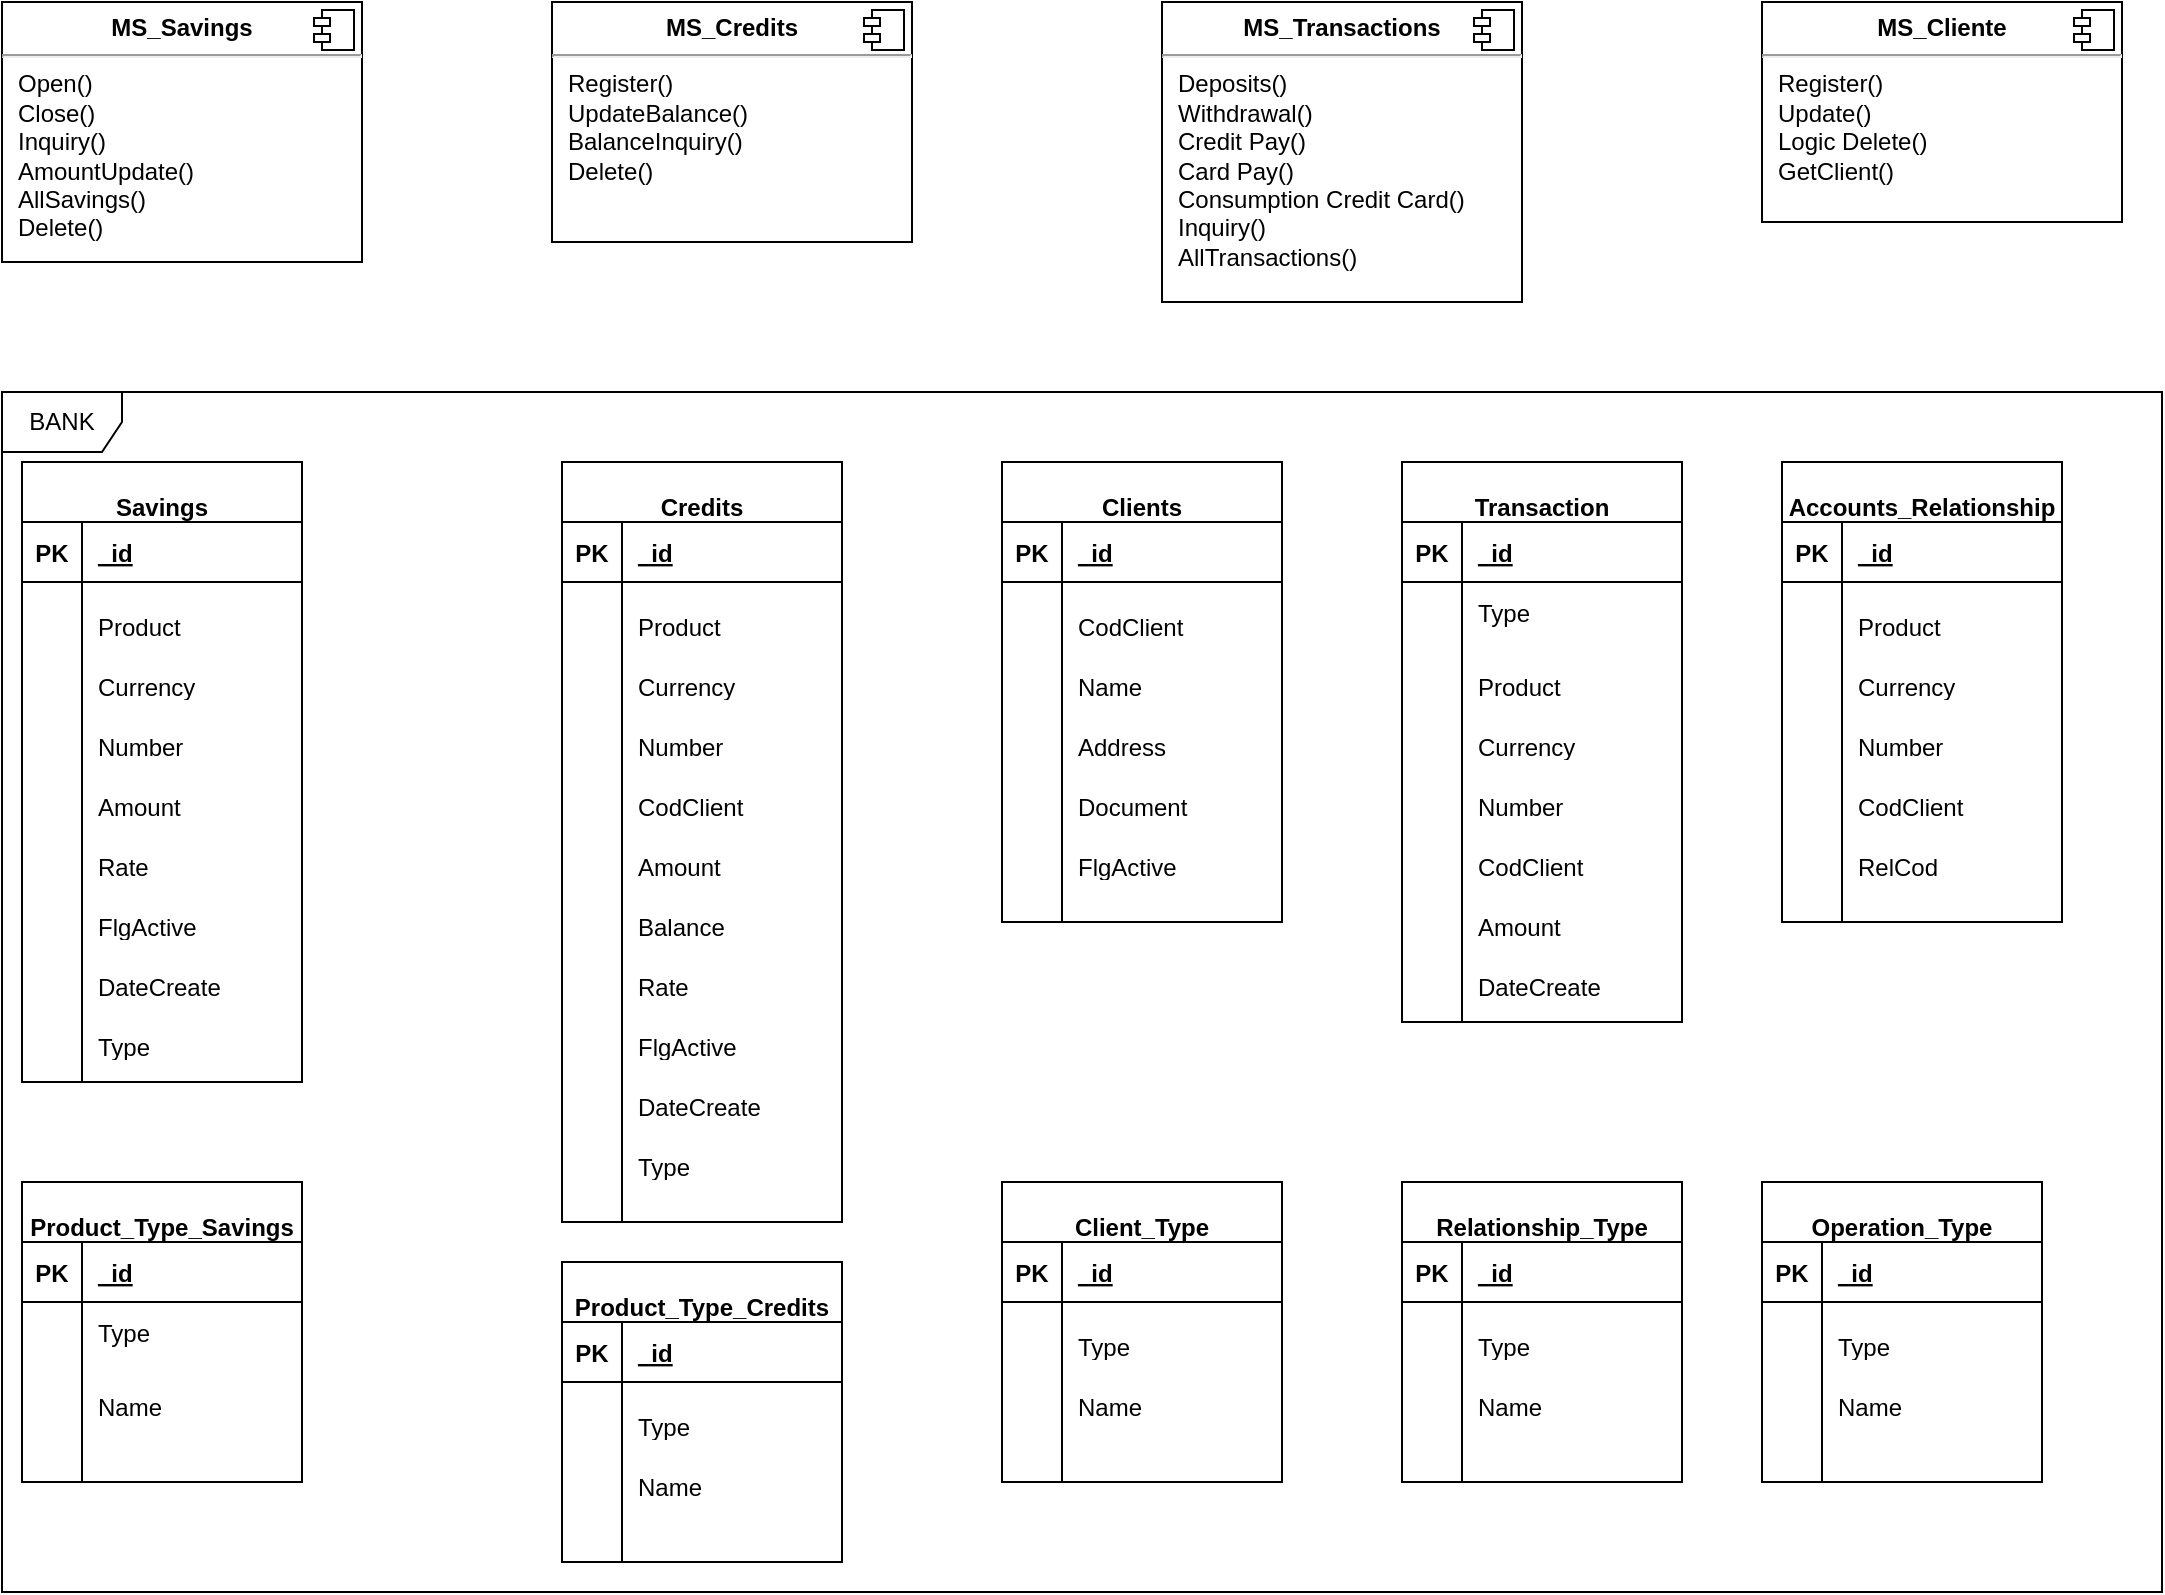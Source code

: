 <mxfile version="20.0.4" type="device"><diagram id="MXFA_0qv1_VHIxPZkJlj" name="Page-1"><mxGraphModel dx="1038" dy="547" grid="1" gridSize="10" guides="1" tooltips="1" connect="1" arrows="1" fold="1" page="1" pageScale="1" pageWidth="1169" pageHeight="827" math="0" shadow="0"><root><mxCell id="0"/><mxCell id="1" parent="0"/><mxCell id="qdt_eq3C3awp7b43roMQ-5" value="BANK" style="shape=umlFrame;whiteSpace=wrap;html=1;" parent="1" vertex="1"><mxGeometry x="40" y="205" width="1080" height="600" as="geometry"/></mxCell><mxCell id="qdt_eq3C3awp7b43roMQ-6" value="&lt;p style=&quot;margin:0px;margin-top:6px;text-align:center;&quot;&gt;&lt;b&gt;MS_Savings&lt;/b&gt;&lt;br&gt;&lt;/p&gt;&lt;hr&gt;&lt;p style=&quot;margin:0px;margin-left:8px;&quot;&gt;Open()&lt;br&gt;Close()&lt;/p&gt;&lt;p style=&quot;margin:0px;margin-left:8px;&quot;&gt;Inquiry()&lt;br&gt;&lt;/p&gt;&lt;p style=&quot;margin:0px;margin-left:8px;&quot;&gt;AmountUpdate()&lt;br&gt;&lt;/p&gt;&lt;p style=&quot;margin:0px;margin-left:8px;&quot;&gt;AllSavings()&lt;br&gt;&lt;/p&gt;&lt;p style=&quot;margin:0px;margin-left:8px;&quot;&gt;Delete()&lt;/p&gt;" style="align=left;overflow=fill;html=1;dropTarget=0;" parent="1" vertex="1"><mxGeometry x="40" y="10" width="180" height="130" as="geometry"/></mxCell><mxCell id="qdt_eq3C3awp7b43roMQ-7" value="" style="shape=component;jettyWidth=8;jettyHeight=4;" parent="qdt_eq3C3awp7b43roMQ-6" vertex="1"><mxGeometry x="1" width="20" height="20" relative="1" as="geometry"><mxPoint x="-24" y="4" as="offset"/></mxGeometry></mxCell><mxCell id="qdt_eq3C3awp7b43roMQ-8" value="&lt;p style=&quot;margin:0px;margin-top:6px;text-align:center;&quot;&gt;&lt;b&gt;MS_Credits&lt;/b&gt;&lt;br&gt;&lt;/p&gt;&lt;hr&gt;&lt;p style=&quot;margin:0px;margin-left:8px;&quot;&gt;Register()&lt;/p&gt;&lt;p style=&quot;margin:0px;margin-left:8px;&quot;&gt;UpdateBalance()&lt;/p&gt;&lt;p style=&quot;margin:0px;margin-left:8px;&quot;&gt;BalanceInquiry()&lt;/p&gt;&lt;p style=&quot;margin:0px;margin-left:8px;&quot;&gt;Delete()&lt;/p&gt;" style="align=left;overflow=fill;html=1;dropTarget=0;" parent="1" vertex="1"><mxGeometry x="315" y="10" width="180" height="120" as="geometry"/></mxCell><mxCell id="qdt_eq3C3awp7b43roMQ-9" value="" style="shape=component;jettyWidth=8;jettyHeight=4;" parent="qdt_eq3C3awp7b43roMQ-8" vertex="1"><mxGeometry x="1" width="20" height="20" relative="1" as="geometry"><mxPoint x="-24" y="4" as="offset"/></mxGeometry></mxCell><mxCell id="qdt_eq3C3awp7b43roMQ-10" value="&lt;p style=&quot;margin:0px;margin-top:6px;text-align:center;&quot;&gt;&lt;b&gt;MS_Transactions&lt;/b&gt;&lt;br&gt;&lt;/p&gt;&lt;hr&gt;&lt;p style=&quot;margin:0px;margin-left:8px;&quot;&gt;Deposits()&lt;/p&gt;&lt;p style=&quot;margin:0px;margin-left:8px;&quot;&gt;Withdrawal()&lt;/p&gt;&lt;p style=&quot;margin:0px;margin-left:8px;&quot;&gt;Credit Pay()&lt;/p&gt;&lt;p style=&quot;margin:0px;margin-left:8px;&quot;&gt;Card Pay()&lt;/p&gt;&lt;p style=&quot;margin:0px;margin-left:8px;&quot;&gt;Consumption Credit Card()&lt;/p&gt;&lt;p style=&quot;margin:0px;margin-left:8px;&quot;&gt;Inquiry()&lt;/p&gt;&lt;p style=&quot;margin:0px;margin-left:8px;&quot;&gt;AllTransactions()&lt;br&gt;&lt;/p&gt;" style="align=left;overflow=fill;html=1;dropTarget=0;" parent="1" vertex="1"><mxGeometry x="620" y="10" width="180" height="150" as="geometry"/></mxCell><mxCell id="qdt_eq3C3awp7b43roMQ-11" value="" style="shape=component;jettyWidth=8;jettyHeight=4;" parent="qdt_eq3C3awp7b43roMQ-10" vertex="1"><mxGeometry x="1" width="20" height="20" relative="1" as="geometry"><mxPoint x="-24" y="4" as="offset"/></mxGeometry></mxCell><mxCell id="qdt_eq3C3awp7b43roMQ-12" value="&lt;p style=&quot;margin:0px;margin-top:6px;text-align:center;&quot;&gt;&lt;b&gt;MS_Cliente&lt;/b&gt;&lt;br&gt;&lt;/p&gt;&lt;hr&gt;&lt;p style=&quot;margin:0px;margin-left:8px;&quot;&gt;Register()&lt;/p&gt;&lt;p style=&quot;margin:0px;margin-left:8px;&quot;&gt;Update()&lt;/p&gt;&lt;p style=&quot;margin:0px;margin-left:8px;&quot;&gt;Logic Delete()&lt;/p&gt;&lt;p style=&quot;margin:0px;margin-left:8px;&quot;&gt;GetClient()&lt;/p&gt;" style="align=left;overflow=fill;html=1;dropTarget=0;" parent="1" vertex="1"><mxGeometry x="920" y="10" width="180" height="110" as="geometry"/></mxCell><mxCell id="qdt_eq3C3awp7b43roMQ-13" value="" style="shape=component;jettyWidth=8;jettyHeight=4;" parent="qdt_eq3C3awp7b43roMQ-12" vertex="1"><mxGeometry x="1" width="20" height="20" relative="1" as="geometry"><mxPoint x="-24" y="4" as="offset"/></mxGeometry></mxCell><mxCell id="8BAgz-dBK4K14bLiGrYP-5" value="&#10;  Savings" style="shape=table;startSize=30;container=1;collapsible=1;childLayout=tableLayout;fixedRows=1;rowLines=0;fontStyle=1;align=center;resizeLast=1;" vertex="1" parent="1"><mxGeometry x="50" y="240" width="140" height="310" as="geometry"/></mxCell><mxCell id="8BAgz-dBK4K14bLiGrYP-6" value="" style="shape=tableRow;horizontal=0;startSize=0;swimlaneHead=0;swimlaneBody=0;fillColor=none;collapsible=0;dropTarget=0;points=[[0,0.5],[1,0.5]];portConstraint=eastwest;top=0;left=0;right=0;bottom=1;" vertex="1" parent="8BAgz-dBK4K14bLiGrYP-5"><mxGeometry y="30" width="140" height="30" as="geometry"/></mxCell><mxCell id="8BAgz-dBK4K14bLiGrYP-7" value="PK" style="shape=partialRectangle;connectable=0;fillColor=none;top=0;left=0;bottom=0;right=0;fontStyle=1;overflow=hidden;" vertex="1" parent="8BAgz-dBK4K14bLiGrYP-6"><mxGeometry width="30" height="30" as="geometry"><mxRectangle width="30" height="30" as="alternateBounds"/></mxGeometry></mxCell><mxCell id="8BAgz-dBK4K14bLiGrYP-8" value="_id" style="shape=partialRectangle;connectable=0;fillColor=none;top=0;left=0;bottom=0;right=0;align=left;spacingLeft=6;fontStyle=5;overflow=hidden;" vertex="1" parent="8BAgz-dBK4K14bLiGrYP-6"><mxGeometry x="30" width="110" height="30" as="geometry"><mxRectangle width="110" height="30" as="alternateBounds"/></mxGeometry></mxCell><mxCell id="8BAgz-dBK4K14bLiGrYP-9" value="" style="shape=tableRow;horizontal=0;startSize=0;swimlaneHead=0;swimlaneBody=0;fillColor=none;collapsible=0;dropTarget=0;points=[[0,0.5],[1,0.5]];portConstraint=eastwest;top=0;left=0;right=0;bottom=0;" vertex="1" parent="8BAgz-dBK4K14bLiGrYP-5"><mxGeometry y="60" width="140" height="30" as="geometry"/></mxCell><mxCell id="8BAgz-dBK4K14bLiGrYP-10" value="" style="shape=partialRectangle;connectable=0;fillColor=none;top=0;left=0;bottom=0;right=0;editable=1;overflow=hidden;" vertex="1" parent="8BAgz-dBK4K14bLiGrYP-9"><mxGeometry width="30" height="30" as="geometry"><mxRectangle width="30" height="30" as="alternateBounds"/></mxGeometry></mxCell><mxCell id="8BAgz-dBK4K14bLiGrYP-11" value="&#10;  Product" style="shape=partialRectangle;connectable=0;fillColor=none;top=0;left=0;bottom=0;right=0;align=left;spacingLeft=6;overflow=hidden;" vertex="1" parent="8BAgz-dBK4K14bLiGrYP-9"><mxGeometry x="30" width="110" height="30" as="geometry"><mxRectangle width="110" height="30" as="alternateBounds"/></mxGeometry></mxCell><mxCell id="8BAgz-dBK4K14bLiGrYP-12" value="" style="shape=tableRow;horizontal=0;startSize=0;swimlaneHead=0;swimlaneBody=0;fillColor=none;collapsible=0;dropTarget=0;points=[[0,0.5],[1,0.5]];portConstraint=eastwest;top=0;left=0;right=0;bottom=0;" vertex="1" parent="8BAgz-dBK4K14bLiGrYP-5"><mxGeometry y="90" width="140" height="30" as="geometry"/></mxCell><mxCell id="8BAgz-dBK4K14bLiGrYP-13" value="" style="shape=partialRectangle;connectable=0;fillColor=none;top=0;left=0;bottom=0;right=0;editable=1;overflow=hidden;" vertex="1" parent="8BAgz-dBK4K14bLiGrYP-12"><mxGeometry width="30" height="30" as="geometry"><mxRectangle width="30" height="30" as="alternateBounds"/></mxGeometry></mxCell><mxCell id="8BAgz-dBK4K14bLiGrYP-14" value="&#10;  Currency" style="shape=partialRectangle;connectable=0;fillColor=none;top=0;left=0;bottom=0;right=0;align=left;spacingLeft=6;overflow=hidden;" vertex="1" parent="8BAgz-dBK4K14bLiGrYP-12"><mxGeometry x="30" width="110" height="30" as="geometry"><mxRectangle width="110" height="30" as="alternateBounds"/></mxGeometry></mxCell><mxCell id="8BAgz-dBK4K14bLiGrYP-15" value="" style="shape=tableRow;horizontal=0;startSize=0;swimlaneHead=0;swimlaneBody=0;fillColor=none;collapsible=0;dropTarget=0;points=[[0,0.5],[1,0.5]];portConstraint=eastwest;top=0;left=0;right=0;bottom=0;" vertex="1" parent="8BAgz-dBK4K14bLiGrYP-5"><mxGeometry y="120" width="140" height="30" as="geometry"/></mxCell><mxCell id="8BAgz-dBK4K14bLiGrYP-16" value="" style="shape=partialRectangle;connectable=0;fillColor=none;top=0;left=0;bottom=0;right=0;editable=1;overflow=hidden;" vertex="1" parent="8BAgz-dBK4K14bLiGrYP-15"><mxGeometry width="30" height="30" as="geometry"><mxRectangle width="30" height="30" as="alternateBounds"/></mxGeometry></mxCell><mxCell id="8BAgz-dBK4K14bLiGrYP-17" value="&#10;  Number" style="shape=partialRectangle;connectable=0;fillColor=none;top=0;left=0;bottom=0;right=0;align=left;spacingLeft=6;overflow=hidden;" vertex="1" parent="8BAgz-dBK4K14bLiGrYP-15"><mxGeometry x="30" width="110" height="30" as="geometry"><mxRectangle width="110" height="30" as="alternateBounds"/></mxGeometry></mxCell><mxCell id="8BAgz-dBK4K14bLiGrYP-18" value="&#10;  Clients" style="shape=table;startSize=30;container=1;collapsible=1;childLayout=tableLayout;fixedRows=1;rowLines=0;fontStyle=1;align=center;resizeLast=1;" vertex="1" parent="1"><mxGeometry x="540" y="240" width="140" height="230" as="geometry"/></mxCell><mxCell id="8BAgz-dBK4K14bLiGrYP-19" value="" style="shape=tableRow;horizontal=0;startSize=0;swimlaneHead=0;swimlaneBody=0;fillColor=none;collapsible=0;dropTarget=0;points=[[0,0.5],[1,0.5]];portConstraint=eastwest;top=0;left=0;right=0;bottom=1;" vertex="1" parent="8BAgz-dBK4K14bLiGrYP-18"><mxGeometry y="30" width="140" height="30" as="geometry"/></mxCell><mxCell id="8BAgz-dBK4K14bLiGrYP-20" value="PK" style="shape=partialRectangle;connectable=0;fillColor=none;top=0;left=0;bottom=0;right=0;fontStyle=1;overflow=hidden;" vertex="1" parent="8BAgz-dBK4K14bLiGrYP-19"><mxGeometry width="30" height="30" as="geometry"><mxRectangle width="30" height="30" as="alternateBounds"/></mxGeometry></mxCell><mxCell id="8BAgz-dBK4K14bLiGrYP-21" value="_id" style="shape=partialRectangle;connectable=0;fillColor=none;top=0;left=0;bottom=0;right=0;align=left;spacingLeft=6;fontStyle=5;overflow=hidden;" vertex="1" parent="8BAgz-dBK4K14bLiGrYP-19"><mxGeometry x="30" width="110" height="30" as="geometry"><mxRectangle width="110" height="30" as="alternateBounds"/></mxGeometry></mxCell><mxCell id="8BAgz-dBK4K14bLiGrYP-22" value="" style="shape=tableRow;horizontal=0;startSize=0;swimlaneHead=0;swimlaneBody=0;fillColor=none;collapsible=0;dropTarget=0;points=[[0,0.5],[1,0.5]];portConstraint=eastwest;top=0;left=0;right=0;bottom=0;" vertex="1" parent="8BAgz-dBK4K14bLiGrYP-18"><mxGeometry y="60" width="140" height="30" as="geometry"/></mxCell><mxCell id="8BAgz-dBK4K14bLiGrYP-23" value="" style="shape=partialRectangle;connectable=0;fillColor=none;top=0;left=0;bottom=0;right=0;editable=1;overflow=hidden;" vertex="1" parent="8BAgz-dBK4K14bLiGrYP-22"><mxGeometry width="30" height="30" as="geometry"><mxRectangle width="30" height="30" as="alternateBounds"/></mxGeometry></mxCell><mxCell id="8BAgz-dBK4K14bLiGrYP-24" value="&#10;  CodClient" style="shape=partialRectangle;connectable=0;fillColor=none;top=0;left=0;bottom=0;right=0;align=left;spacingLeft=6;overflow=hidden;" vertex="1" parent="8BAgz-dBK4K14bLiGrYP-22"><mxGeometry x="30" width="110" height="30" as="geometry"><mxRectangle width="110" height="30" as="alternateBounds"/></mxGeometry></mxCell><mxCell id="8BAgz-dBK4K14bLiGrYP-25" value="" style="shape=tableRow;horizontal=0;startSize=0;swimlaneHead=0;swimlaneBody=0;fillColor=none;collapsible=0;dropTarget=0;points=[[0,0.5],[1,0.5]];portConstraint=eastwest;top=0;left=0;right=0;bottom=0;" vertex="1" parent="8BAgz-dBK4K14bLiGrYP-18"><mxGeometry y="90" width="140" height="30" as="geometry"/></mxCell><mxCell id="8BAgz-dBK4K14bLiGrYP-26" value="" style="shape=partialRectangle;connectable=0;fillColor=none;top=0;left=0;bottom=0;right=0;editable=1;overflow=hidden;" vertex="1" parent="8BAgz-dBK4K14bLiGrYP-25"><mxGeometry width="30" height="30" as="geometry"><mxRectangle width="30" height="30" as="alternateBounds"/></mxGeometry></mxCell><mxCell id="8BAgz-dBK4K14bLiGrYP-27" value="&#10;  Name" style="shape=partialRectangle;connectable=0;fillColor=none;top=0;left=0;bottom=0;right=0;align=left;spacingLeft=6;overflow=hidden;" vertex="1" parent="8BAgz-dBK4K14bLiGrYP-25"><mxGeometry x="30" width="110" height="30" as="geometry"><mxRectangle width="110" height="30" as="alternateBounds"/></mxGeometry></mxCell><mxCell id="8BAgz-dBK4K14bLiGrYP-28" value="" style="shape=tableRow;horizontal=0;startSize=0;swimlaneHead=0;swimlaneBody=0;fillColor=none;collapsible=0;dropTarget=0;points=[[0,0.5],[1,0.5]];portConstraint=eastwest;top=0;left=0;right=0;bottom=0;" vertex="1" parent="8BAgz-dBK4K14bLiGrYP-18"><mxGeometry y="120" width="140" height="30" as="geometry"/></mxCell><mxCell id="8BAgz-dBK4K14bLiGrYP-29" value="" style="shape=partialRectangle;connectable=0;fillColor=none;top=0;left=0;bottom=0;right=0;editable=1;overflow=hidden;" vertex="1" parent="8BAgz-dBK4K14bLiGrYP-28"><mxGeometry width="30" height="30" as="geometry"><mxRectangle width="30" height="30" as="alternateBounds"/></mxGeometry></mxCell><mxCell id="8BAgz-dBK4K14bLiGrYP-30" value="&#10;  Address" style="shape=partialRectangle;connectable=0;fillColor=none;top=0;left=0;bottom=0;right=0;align=left;spacingLeft=6;overflow=hidden;" vertex="1" parent="8BAgz-dBK4K14bLiGrYP-28"><mxGeometry x="30" width="110" height="30" as="geometry"><mxRectangle width="110" height="30" as="alternateBounds"/></mxGeometry></mxCell><mxCell id="8BAgz-dBK4K14bLiGrYP-31" value="&#10;  Transaction" style="shape=table;startSize=30;container=1;collapsible=1;childLayout=tableLayout;fixedRows=1;rowLines=0;fontStyle=1;align=center;resizeLast=1;" vertex="1" parent="1"><mxGeometry x="740" y="240" width="140" height="280" as="geometry"/></mxCell><mxCell id="8BAgz-dBK4K14bLiGrYP-32" value="" style="shape=tableRow;horizontal=0;startSize=0;swimlaneHead=0;swimlaneBody=0;fillColor=none;collapsible=0;dropTarget=0;points=[[0,0.5],[1,0.5]];portConstraint=eastwest;top=0;left=0;right=0;bottom=1;" vertex="1" parent="8BAgz-dBK4K14bLiGrYP-31"><mxGeometry y="30" width="140" height="30" as="geometry"/></mxCell><mxCell id="8BAgz-dBK4K14bLiGrYP-33" value="PK" style="shape=partialRectangle;connectable=0;fillColor=none;top=0;left=0;bottom=0;right=0;fontStyle=1;overflow=hidden;" vertex="1" parent="8BAgz-dBK4K14bLiGrYP-32"><mxGeometry width="30" height="30" as="geometry"><mxRectangle width="30" height="30" as="alternateBounds"/></mxGeometry></mxCell><mxCell id="8BAgz-dBK4K14bLiGrYP-34" value="_id" style="shape=partialRectangle;connectable=0;fillColor=none;top=0;left=0;bottom=0;right=0;align=left;spacingLeft=6;fontStyle=5;overflow=hidden;" vertex="1" parent="8BAgz-dBK4K14bLiGrYP-32"><mxGeometry x="30" width="110" height="30" as="geometry"><mxRectangle width="110" height="30" as="alternateBounds"/></mxGeometry></mxCell><mxCell id="8BAgz-dBK4K14bLiGrYP-35" value="" style="shape=tableRow;horizontal=0;startSize=0;swimlaneHead=0;swimlaneBody=0;fillColor=none;collapsible=0;dropTarget=0;points=[[0,0.5],[1,0.5]];portConstraint=eastwest;top=0;left=0;right=0;bottom=0;" vertex="1" parent="8BAgz-dBK4K14bLiGrYP-31"><mxGeometry y="60" width="140" height="30" as="geometry"/></mxCell><mxCell id="8BAgz-dBK4K14bLiGrYP-36" value="" style="shape=partialRectangle;connectable=0;fillColor=none;top=0;left=0;bottom=0;right=0;editable=1;overflow=hidden;" vertex="1" parent="8BAgz-dBK4K14bLiGrYP-35"><mxGeometry width="30" height="30" as="geometry"><mxRectangle width="30" height="30" as="alternateBounds"/></mxGeometry></mxCell><mxCell id="8BAgz-dBK4K14bLiGrYP-37" value="Type" style="shape=partialRectangle;connectable=0;fillColor=none;top=0;left=0;bottom=0;right=0;align=left;spacingLeft=6;overflow=hidden;" vertex="1" parent="8BAgz-dBK4K14bLiGrYP-35"><mxGeometry x="30" width="110" height="30" as="geometry"><mxRectangle width="110" height="30" as="alternateBounds"/></mxGeometry></mxCell><mxCell id="8BAgz-dBK4K14bLiGrYP-38" value="" style="shape=tableRow;horizontal=0;startSize=0;swimlaneHead=0;swimlaneBody=0;fillColor=none;collapsible=0;dropTarget=0;points=[[0,0.5],[1,0.5]];portConstraint=eastwest;top=0;left=0;right=0;bottom=0;" vertex="1" parent="8BAgz-dBK4K14bLiGrYP-31"><mxGeometry y="90" width="140" height="30" as="geometry"/></mxCell><mxCell id="8BAgz-dBK4K14bLiGrYP-39" value="" style="shape=partialRectangle;connectable=0;fillColor=none;top=0;left=0;bottom=0;right=0;editable=1;overflow=hidden;" vertex="1" parent="8BAgz-dBK4K14bLiGrYP-38"><mxGeometry width="30" height="30" as="geometry"><mxRectangle width="30" height="30" as="alternateBounds"/></mxGeometry></mxCell><mxCell id="8BAgz-dBK4K14bLiGrYP-40" value="&#10;  Product" style="shape=partialRectangle;connectable=0;fillColor=none;top=0;left=0;bottom=0;right=0;align=left;spacingLeft=6;overflow=hidden;" vertex="1" parent="8BAgz-dBK4K14bLiGrYP-38"><mxGeometry x="30" width="110" height="30" as="geometry"><mxRectangle width="110" height="30" as="alternateBounds"/></mxGeometry></mxCell><mxCell id="8BAgz-dBK4K14bLiGrYP-41" value="" style="shape=tableRow;horizontal=0;startSize=0;swimlaneHead=0;swimlaneBody=0;fillColor=none;collapsible=0;dropTarget=0;points=[[0,0.5],[1,0.5]];portConstraint=eastwest;top=0;left=0;right=0;bottom=0;" vertex="1" parent="8BAgz-dBK4K14bLiGrYP-31"><mxGeometry y="120" width="140" height="30" as="geometry"/></mxCell><mxCell id="8BAgz-dBK4K14bLiGrYP-42" value="" style="shape=partialRectangle;connectable=0;fillColor=none;top=0;left=0;bottom=0;right=0;editable=1;overflow=hidden;" vertex="1" parent="8BAgz-dBK4K14bLiGrYP-41"><mxGeometry width="30" height="30" as="geometry"><mxRectangle width="30" height="30" as="alternateBounds"/></mxGeometry></mxCell><mxCell id="8BAgz-dBK4K14bLiGrYP-43" value="&#10;  Currency" style="shape=partialRectangle;connectable=0;fillColor=none;top=0;left=0;bottom=0;right=0;align=left;spacingLeft=6;overflow=hidden;" vertex="1" parent="8BAgz-dBK4K14bLiGrYP-41"><mxGeometry x="30" width="110" height="30" as="geometry"><mxRectangle width="110" height="30" as="alternateBounds"/></mxGeometry></mxCell><mxCell id="8BAgz-dBK4K14bLiGrYP-44" value="&#10;  Accounts_Relationship" style="shape=table;startSize=30;container=1;collapsible=1;childLayout=tableLayout;fixedRows=1;rowLines=0;fontStyle=1;align=center;resizeLast=1;" vertex="1" parent="1"><mxGeometry x="930" y="240" width="140" height="230" as="geometry"/></mxCell><mxCell id="8BAgz-dBK4K14bLiGrYP-45" value="" style="shape=tableRow;horizontal=0;startSize=0;swimlaneHead=0;swimlaneBody=0;fillColor=none;collapsible=0;dropTarget=0;points=[[0,0.5],[1,0.5]];portConstraint=eastwest;top=0;left=0;right=0;bottom=1;" vertex="1" parent="8BAgz-dBK4K14bLiGrYP-44"><mxGeometry y="30" width="140" height="30" as="geometry"/></mxCell><mxCell id="8BAgz-dBK4K14bLiGrYP-46" value="PK" style="shape=partialRectangle;connectable=0;fillColor=none;top=0;left=0;bottom=0;right=0;fontStyle=1;overflow=hidden;" vertex="1" parent="8BAgz-dBK4K14bLiGrYP-45"><mxGeometry width="30" height="30" as="geometry"><mxRectangle width="30" height="30" as="alternateBounds"/></mxGeometry></mxCell><mxCell id="8BAgz-dBK4K14bLiGrYP-47" value="_id" style="shape=partialRectangle;connectable=0;fillColor=none;top=0;left=0;bottom=0;right=0;align=left;spacingLeft=6;fontStyle=5;overflow=hidden;" vertex="1" parent="8BAgz-dBK4K14bLiGrYP-45"><mxGeometry x="30" width="110" height="30" as="geometry"><mxRectangle width="110" height="30" as="alternateBounds"/></mxGeometry></mxCell><mxCell id="8BAgz-dBK4K14bLiGrYP-48" value="" style="shape=tableRow;horizontal=0;startSize=0;swimlaneHead=0;swimlaneBody=0;fillColor=none;collapsible=0;dropTarget=0;points=[[0,0.5],[1,0.5]];portConstraint=eastwest;top=0;left=0;right=0;bottom=0;" vertex="1" parent="8BAgz-dBK4K14bLiGrYP-44"><mxGeometry y="60" width="140" height="30" as="geometry"/></mxCell><mxCell id="8BAgz-dBK4K14bLiGrYP-49" value="" style="shape=partialRectangle;connectable=0;fillColor=none;top=0;left=0;bottom=0;right=0;editable=1;overflow=hidden;" vertex="1" parent="8BAgz-dBK4K14bLiGrYP-48"><mxGeometry width="30" height="30" as="geometry"><mxRectangle width="30" height="30" as="alternateBounds"/></mxGeometry></mxCell><mxCell id="8BAgz-dBK4K14bLiGrYP-50" value="&#10;  Product" style="shape=partialRectangle;connectable=0;fillColor=none;top=0;left=0;bottom=0;right=0;align=left;spacingLeft=6;overflow=hidden;" vertex="1" parent="8BAgz-dBK4K14bLiGrYP-48"><mxGeometry x="30" width="110" height="30" as="geometry"><mxRectangle width="110" height="30" as="alternateBounds"/></mxGeometry></mxCell><mxCell id="8BAgz-dBK4K14bLiGrYP-51" value="" style="shape=tableRow;horizontal=0;startSize=0;swimlaneHead=0;swimlaneBody=0;fillColor=none;collapsible=0;dropTarget=0;points=[[0,0.5],[1,0.5]];portConstraint=eastwest;top=0;left=0;right=0;bottom=0;" vertex="1" parent="8BAgz-dBK4K14bLiGrYP-44"><mxGeometry y="90" width="140" height="30" as="geometry"/></mxCell><mxCell id="8BAgz-dBK4K14bLiGrYP-52" value="" style="shape=partialRectangle;connectable=0;fillColor=none;top=0;left=0;bottom=0;right=0;editable=1;overflow=hidden;" vertex="1" parent="8BAgz-dBK4K14bLiGrYP-51"><mxGeometry width="30" height="30" as="geometry"><mxRectangle width="30" height="30" as="alternateBounds"/></mxGeometry></mxCell><mxCell id="8BAgz-dBK4K14bLiGrYP-53" value="&#10;  Currency" style="shape=partialRectangle;connectable=0;fillColor=none;top=0;left=0;bottom=0;right=0;align=left;spacingLeft=6;overflow=hidden;" vertex="1" parent="8BAgz-dBK4K14bLiGrYP-51"><mxGeometry x="30" width="110" height="30" as="geometry"><mxRectangle width="110" height="30" as="alternateBounds"/></mxGeometry></mxCell><mxCell id="8BAgz-dBK4K14bLiGrYP-54" value="" style="shape=tableRow;horizontal=0;startSize=0;swimlaneHead=0;swimlaneBody=0;fillColor=none;collapsible=0;dropTarget=0;points=[[0,0.5],[1,0.5]];portConstraint=eastwest;top=0;left=0;right=0;bottom=0;" vertex="1" parent="8BAgz-dBK4K14bLiGrYP-44"><mxGeometry y="120" width="140" height="30" as="geometry"/></mxCell><mxCell id="8BAgz-dBK4K14bLiGrYP-55" value="" style="shape=partialRectangle;connectable=0;fillColor=none;top=0;left=0;bottom=0;right=0;editable=1;overflow=hidden;" vertex="1" parent="8BAgz-dBK4K14bLiGrYP-54"><mxGeometry width="30" height="30" as="geometry"><mxRectangle width="30" height="30" as="alternateBounds"/></mxGeometry></mxCell><mxCell id="8BAgz-dBK4K14bLiGrYP-56" value="&#10;  Number" style="shape=partialRectangle;connectable=0;fillColor=none;top=0;left=0;bottom=0;right=0;align=left;spacingLeft=6;overflow=hidden;" vertex="1" parent="8BAgz-dBK4K14bLiGrYP-54"><mxGeometry x="30" width="110" height="30" as="geometry"><mxRectangle width="110" height="30" as="alternateBounds"/></mxGeometry></mxCell><mxCell id="8BAgz-dBK4K14bLiGrYP-57" value="&#10;  Product_Type_Credits" style="shape=table;startSize=30;container=1;collapsible=1;childLayout=tableLayout;fixedRows=1;rowLines=0;fontStyle=1;align=center;resizeLast=1;" vertex="1" parent="1"><mxGeometry x="320" y="640" width="140" height="150" as="geometry"/></mxCell><mxCell id="8BAgz-dBK4K14bLiGrYP-58" value="" style="shape=tableRow;horizontal=0;startSize=0;swimlaneHead=0;swimlaneBody=0;fillColor=none;collapsible=0;dropTarget=0;points=[[0,0.5],[1,0.5]];portConstraint=eastwest;top=0;left=0;right=0;bottom=1;" vertex="1" parent="8BAgz-dBK4K14bLiGrYP-57"><mxGeometry y="30" width="140" height="30" as="geometry"/></mxCell><mxCell id="8BAgz-dBK4K14bLiGrYP-59" value="PK" style="shape=partialRectangle;connectable=0;fillColor=none;top=0;left=0;bottom=0;right=0;fontStyle=1;overflow=hidden;" vertex="1" parent="8BAgz-dBK4K14bLiGrYP-58"><mxGeometry width="30" height="30" as="geometry"><mxRectangle width="30" height="30" as="alternateBounds"/></mxGeometry></mxCell><mxCell id="8BAgz-dBK4K14bLiGrYP-60" value="_id" style="shape=partialRectangle;connectable=0;fillColor=none;top=0;left=0;bottom=0;right=0;align=left;spacingLeft=6;fontStyle=5;overflow=hidden;" vertex="1" parent="8BAgz-dBK4K14bLiGrYP-58"><mxGeometry x="30" width="110" height="30" as="geometry"><mxRectangle width="110" height="30" as="alternateBounds"/></mxGeometry></mxCell><mxCell id="8BAgz-dBK4K14bLiGrYP-61" value="" style="shape=tableRow;horizontal=0;startSize=0;swimlaneHead=0;swimlaneBody=0;fillColor=none;collapsible=0;dropTarget=0;points=[[0,0.5],[1,0.5]];portConstraint=eastwest;top=0;left=0;right=0;bottom=0;" vertex="1" parent="8BAgz-dBK4K14bLiGrYP-57"><mxGeometry y="60" width="140" height="30" as="geometry"/></mxCell><mxCell id="8BAgz-dBK4K14bLiGrYP-62" value="" style="shape=partialRectangle;connectable=0;fillColor=none;top=0;left=0;bottom=0;right=0;editable=1;overflow=hidden;" vertex="1" parent="8BAgz-dBK4K14bLiGrYP-61"><mxGeometry width="30" height="30" as="geometry"><mxRectangle width="30" height="30" as="alternateBounds"/></mxGeometry></mxCell><mxCell id="8BAgz-dBK4K14bLiGrYP-63" value="&#10;  Type" style="shape=partialRectangle;connectable=0;fillColor=none;top=0;left=0;bottom=0;right=0;align=left;spacingLeft=6;overflow=hidden;" vertex="1" parent="8BAgz-dBK4K14bLiGrYP-61"><mxGeometry x="30" width="110" height="30" as="geometry"><mxRectangle width="110" height="30" as="alternateBounds"/></mxGeometry></mxCell><mxCell id="8BAgz-dBK4K14bLiGrYP-64" value="" style="shape=tableRow;horizontal=0;startSize=0;swimlaneHead=0;swimlaneBody=0;fillColor=none;collapsible=0;dropTarget=0;points=[[0,0.5],[1,0.5]];portConstraint=eastwest;top=0;left=0;right=0;bottom=0;" vertex="1" parent="8BAgz-dBK4K14bLiGrYP-57"><mxGeometry y="90" width="140" height="30" as="geometry"/></mxCell><mxCell id="8BAgz-dBK4K14bLiGrYP-65" value="" style="shape=partialRectangle;connectable=0;fillColor=none;top=0;left=0;bottom=0;right=0;editable=1;overflow=hidden;" vertex="1" parent="8BAgz-dBK4K14bLiGrYP-64"><mxGeometry width="30" height="30" as="geometry"><mxRectangle width="30" height="30" as="alternateBounds"/></mxGeometry></mxCell><mxCell id="8BAgz-dBK4K14bLiGrYP-66" value="&#10;  Name" style="shape=partialRectangle;connectable=0;fillColor=none;top=0;left=0;bottom=0;right=0;align=left;spacingLeft=6;overflow=hidden;" vertex="1" parent="8BAgz-dBK4K14bLiGrYP-64"><mxGeometry x="30" width="110" height="30" as="geometry"><mxRectangle width="110" height="30" as="alternateBounds"/></mxGeometry></mxCell><mxCell id="8BAgz-dBK4K14bLiGrYP-67" value="" style="shape=tableRow;horizontal=0;startSize=0;swimlaneHead=0;swimlaneBody=0;fillColor=none;collapsible=0;dropTarget=0;points=[[0,0.5],[1,0.5]];portConstraint=eastwest;top=0;left=0;right=0;bottom=0;" vertex="1" parent="8BAgz-dBK4K14bLiGrYP-57"><mxGeometry y="120" width="140" height="30" as="geometry"/></mxCell><mxCell id="8BAgz-dBK4K14bLiGrYP-68" value="" style="shape=partialRectangle;connectable=0;fillColor=none;top=0;left=0;bottom=0;right=0;editable=1;overflow=hidden;" vertex="1" parent="8BAgz-dBK4K14bLiGrYP-67"><mxGeometry width="30" height="30" as="geometry"><mxRectangle width="30" height="30" as="alternateBounds"/></mxGeometry></mxCell><mxCell id="8BAgz-dBK4K14bLiGrYP-69" value="" style="shape=partialRectangle;connectable=0;fillColor=none;top=0;left=0;bottom=0;right=0;align=left;spacingLeft=6;overflow=hidden;" vertex="1" parent="8BAgz-dBK4K14bLiGrYP-67"><mxGeometry x="30" width="110" height="30" as="geometry"><mxRectangle width="110" height="30" as="alternateBounds"/></mxGeometry></mxCell><mxCell id="8BAgz-dBK4K14bLiGrYP-70" value="&#10;  Credits" style="shape=table;startSize=30;container=1;collapsible=1;childLayout=tableLayout;fixedRows=1;rowLines=0;fontStyle=1;align=center;resizeLast=1;" vertex="1" parent="1"><mxGeometry x="320" y="240" width="140" height="380" as="geometry"/></mxCell><mxCell id="8BAgz-dBK4K14bLiGrYP-71" value="" style="shape=tableRow;horizontal=0;startSize=0;swimlaneHead=0;swimlaneBody=0;fillColor=none;collapsible=0;dropTarget=0;points=[[0,0.5],[1,0.5]];portConstraint=eastwest;top=0;left=0;right=0;bottom=1;" vertex="1" parent="8BAgz-dBK4K14bLiGrYP-70"><mxGeometry y="30" width="140" height="30" as="geometry"/></mxCell><mxCell id="8BAgz-dBK4K14bLiGrYP-72" value="PK" style="shape=partialRectangle;connectable=0;fillColor=none;top=0;left=0;bottom=0;right=0;fontStyle=1;overflow=hidden;" vertex="1" parent="8BAgz-dBK4K14bLiGrYP-71"><mxGeometry width="30" height="30" as="geometry"><mxRectangle width="30" height="30" as="alternateBounds"/></mxGeometry></mxCell><mxCell id="8BAgz-dBK4K14bLiGrYP-73" value="_id" style="shape=partialRectangle;connectable=0;fillColor=none;top=0;left=0;bottom=0;right=0;align=left;spacingLeft=6;fontStyle=5;overflow=hidden;" vertex="1" parent="8BAgz-dBK4K14bLiGrYP-71"><mxGeometry x="30" width="110" height="30" as="geometry"><mxRectangle width="110" height="30" as="alternateBounds"/></mxGeometry></mxCell><mxCell id="8BAgz-dBK4K14bLiGrYP-74" value="" style="shape=tableRow;horizontal=0;startSize=0;swimlaneHead=0;swimlaneBody=0;fillColor=none;collapsible=0;dropTarget=0;points=[[0,0.5],[1,0.5]];portConstraint=eastwest;top=0;left=0;right=0;bottom=0;" vertex="1" parent="8BAgz-dBK4K14bLiGrYP-70"><mxGeometry y="60" width="140" height="30" as="geometry"/></mxCell><mxCell id="8BAgz-dBK4K14bLiGrYP-75" value="" style="shape=partialRectangle;connectable=0;fillColor=none;top=0;left=0;bottom=0;right=0;editable=1;overflow=hidden;" vertex="1" parent="8BAgz-dBK4K14bLiGrYP-74"><mxGeometry width="30" height="30" as="geometry"><mxRectangle width="30" height="30" as="alternateBounds"/></mxGeometry></mxCell><mxCell id="8BAgz-dBK4K14bLiGrYP-76" value="&#10;  Product" style="shape=partialRectangle;connectable=0;fillColor=none;top=0;left=0;bottom=0;right=0;align=left;spacingLeft=6;overflow=hidden;" vertex="1" parent="8BAgz-dBK4K14bLiGrYP-74"><mxGeometry x="30" width="110" height="30" as="geometry"><mxRectangle width="110" height="30" as="alternateBounds"/></mxGeometry></mxCell><mxCell id="8BAgz-dBK4K14bLiGrYP-77" value="" style="shape=tableRow;horizontal=0;startSize=0;swimlaneHead=0;swimlaneBody=0;fillColor=none;collapsible=0;dropTarget=0;points=[[0,0.5],[1,0.5]];portConstraint=eastwest;top=0;left=0;right=0;bottom=0;" vertex="1" parent="8BAgz-dBK4K14bLiGrYP-70"><mxGeometry y="90" width="140" height="30" as="geometry"/></mxCell><mxCell id="8BAgz-dBK4K14bLiGrYP-78" value="" style="shape=partialRectangle;connectable=0;fillColor=none;top=0;left=0;bottom=0;right=0;editable=1;overflow=hidden;" vertex="1" parent="8BAgz-dBK4K14bLiGrYP-77"><mxGeometry width="30" height="30" as="geometry"><mxRectangle width="30" height="30" as="alternateBounds"/></mxGeometry></mxCell><mxCell id="8BAgz-dBK4K14bLiGrYP-79" value="&#10;  Currency" style="shape=partialRectangle;connectable=0;fillColor=none;top=0;left=0;bottom=0;right=0;align=left;spacingLeft=6;overflow=hidden;" vertex="1" parent="8BAgz-dBK4K14bLiGrYP-77"><mxGeometry x="30" width="110" height="30" as="geometry"><mxRectangle width="110" height="30" as="alternateBounds"/></mxGeometry></mxCell><mxCell id="8BAgz-dBK4K14bLiGrYP-80" value="" style="shape=tableRow;horizontal=0;startSize=0;swimlaneHead=0;swimlaneBody=0;fillColor=none;collapsible=0;dropTarget=0;points=[[0,0.5],[1,0.5]];portConstraint=eastwest;top=0;left=0;right=0;bottom=0;" vertex="1" parent="8BAgz-dBK4K14bLiGrYP-70"><mxGeometry y="120" width="140" height="30" as="geometry"/></mxCell><mxCell id="8BAgz-dBK4K14bLiGrYP-81" value="" style="shape=partialRectangle;connectable=0;fillColor=none;top=0;left=0;bottom=0;right=0;editable=1;overflow=hidden;" vertex="1" parent="8BAgz-dBK4K14bLiGrYP-80"><mxGeometry width="30" height="30" as="geometry"><mxRectangle width="30" height="30" as="alternateBounds"/></mxGeometry></mxCell><mxCell id="8BAgz-dBK4K14bLiGrYP-82" value="&#10;  Number" style="shape=partialRectangle;connectable=0;fillColor=none;top=0;left=0;bottom=0;right=0;align=left;spacingLeft=6;overflow=hidden;" vertex="1" parent="8BAgz-dBK4K14bLiGrYP-80"><mxGeometry x="30" width="110" height="30" as="geometry"><mxRectangle width="110" height="30" as="alternateBounds"/></mxGeometry></mxCell><mxCell id="8BAgz-dBK4K14bLiGrYP-83" value="&#10;  Client_Type" style="shape=table;startSize=30;container=1;collapsible=1;childLayout=tableLayout;fixedRows=1;rowLines=0;fontStyle=1;align=center;resizeLast=1;" vertex="1" parent="1"><mxGeometry x="540" y="600" width="140" height="150" as="geometry"/></mxCell><mxCell id="8BAgz-dBK4K14bLiGrYP-84" value="" style="shape=tableRow;horizontal=0;startSize=0;swimlaneHead=0;swimlaneBody=0;fillColor=none;collapsible=0;dropTarget=0;points=[[0,0.5],[1,0.5]];portConstraint=eastwest;top=0;left=0;right=0;bottom=1;" vertex="1" parent="8BAgz-dBK4K14bLiGrYP-83"><mxGeometry y="30" width="140" height="30" as="geometry"/></mxCell><mxCell id="8BAgz-dBK4K14bLiGrYP-85" value="PK" style="shape=partialRectangle;connectable=0;fillColor=none;top=0;left=0;bottom=0;right=0;fontStyle=1;overflow=hidden;" vertex="1" parent="8BAgz-dBK4K14bLiGrYP-84"><mxGeometry width="30" height="30" as="geometry"><mxRectangle width="30" height="30" as="alternateBounds"/></mxGeometry></mxCell><mxCell id="8BAgz-dBK4K14bLiGrYP-86" value="_id" style="shape=partialRectangle;connectable=0;fillColor=none;top=0;left=0;bottom=0;right=0;align=left;spacingLeft=6;fontStyle=5;overflow=hidden;" vertex="1" parent="8BAgz-dBK4K14bLiGrYP-84"><mxGeometry x="30" width="110" height="30" as="geometry"><mxRectangle width="110" height="30" as="alternateBounds"/></mxGeometry></mxCell><mxCell id="8BAgz-dBK4K14bLiGrYP-87" value="" style="shape=tableRow;horizontal=0;startSize=0;swimlaneHead=0;swimlaneBody=0;fillColor=none;collapsible=0;dropTarget=0;points=[[0,0.5],[1,0.5]];portConstraint=eastwest;top=0;left=0;right=0;bottom=0;" vertex="1" parent="8BAgz-dBK4K14bLiGrYP-83"><mxGeometry y="60" width="140" height="30" as="geometry"/></mxCell><mxCell id="8BAgz-dBK4K14bLiGrYP-88" value="" style="shape=partialRectangle;connectable=0;fillColor=none;top=0;left=0;bottom=0;right=0;editable=1;overflow=hidden;" vertex="1" parent="8BAgz-dBK4K14bLiGrYP-87"><mxGeometry width="30" height="30" as="geometry"><mxRectangle width="30" height="30" as="alternateBounds"/></mxGeometry></mxCell><mxCell id="8BAgz-dBK4K14bLiGrYP-89" value="&#10;  Type" style="shape=partialRectangle;connectable=0;fillColor=none;top=0;left=0;bottom=0;right=0;align=left;spacingLeft=6;overflow=hidden;" vertex="1" parent="8BAgz-dBK4K14bLiGrYP-87"><mxGeometry x="30" width="110" height="30" as="geometry"><mxRectangle width="110" height="30" as="alternateBounds"/></mxGeometry></mxCell><mxCell id="8BAgz-dBK4K14bLiGrYP-90" value="" style="shape=tableRow;horizontal=0;startSize=0;swimlaneHead=0;swimlaneBody=0;fillColor=none;collapsible=0;dropTarget=0;points=[[0,0.5],[1,0.5]];portConstraint=eastwest;top=0;left=0;right=0;bottom=0;" vertex="1" parent="8BAgz-dBK4K14bLiGrYP-83"><mxGeometry y="90" width="140" height="30" as="geometry"/></mxCell><mxCell id="8BAgz-dBK4K14bLiGrYP-91" value="" style="shape=partialRectangle;connectable=0;fillColor=none;top=0;left=0;bottom=0;right=0;editable=1;overflow=hidden;" vertex="1" parent="8BAgz-dBK4K14bLiGrYP-90"><mxGeometry width="30" height="30" as="geometry"><mxRectangle width="30" height="30" as="alternateBounds"/></mxGeometry></mxCell><mxCell id="8BAgz-dBK4K14bLiGrYP-92" value="&#10;  Name" style="shape=partialRectangle;connectable=0;fillColor=none;top=0;left=0;bottom=0;right=0;align=left;spacingLeft=6;overflow=hidden;" vertex="1" parent="8BAgz-dBK4K14bLiGrYP-90"><mxGeometry x="30" width="110" height="30" as="geometry"><mxRectangle width="110" height="30" as="alternateBounds"/></mxGeometry></mxCell><mxCell id="8BAgz-dBK4K14bLiGrYP-93" value="" style="shape=tableRow;horizontal=0;startSize=0;swimlaneHead=0;swimlaneBody=0;fillColor=none;collapsible=0;dropTarget=0;points=[[0,0.5],[1,0.5]];portConstraint=eastwest;top=0;left=0;right=0;bottom=0;" vertex="1" parent="8BAgz-dBK4K14bLiGrYP-83"><mxGeometry y="120" width="140" height="30" as="geometry"/></mxCell><mxCell id="8BAgz-dBK4K14bLiGrYP-94" value="" style="shape=partialRectangle;connectable=0;fillColor=none;top=0;left=0;bottom=0;right=0;editable=1;overflow=hidden;" vertex="1" parent="8BAgz-dBK4K14bLiGrYP-93"><mxGeometry width="30" height="30" as="geometry"><mxRectangle width="30" height="30" as="alternateBounds"/></mxGeometry></mxCell><mxCell id="8BAgz-dBK4K14bLiGrYP-95" value="" style="shape=partialRectangle;connectable=0;fillColor=none;top=0;left=0;bottom=0;right=0;align=left;spacingLeft=6;overflow=hidden;" vertex="1" parent="8BAgz-dBK4K14bLiGrYP-93"><mxGeometry x="30" width="110" height="30" as="geometry"><mxRectangle width="110" height="30" as="alternateBounds"/></mxGeometry></mxCell><mxCell id="8BAgz-dBK4K14bLiGrYP-96" value="&#10;  Relationship_Type" style="shape=table;startSize=30;container=1;collapsible=1;childLayout=tableLayout;fixedRows=1;rowLines=0;fontStyle=1;align=center;resizeLast=1;" vertex="1" parent="1"><mxGeometry x="740" y="600" width="140" height="150" as="geometry"/></mxCell><mxCell id="8BAgz-dBK4K14bLiGrYP-97" value="" style="shape=tableRow;horizontal=0;startSize=0;swimlaneHead=0;swimlaneBody=0;fillColor=none;collapsible=0;dropTarget=0;points=[[0,0.5],[1,0.5]];portConstraint=eastwest;top=0;left=0;right=0;bottom=1;" vertex="1" parent="8BAgz-dBK4K14bLiGrYP-96"><mxGeometry y="30" width="140" height="30" as="geometry"/></mxCell><mxCell id="8BAgz-dBK4K14bLiGrYP-98" value="PK" style="shape=partialRectangle;connectable=0;fillColor=none;top=0;left=0;bottom=0;right=0;fontStyle=1;overflow=hidden;" vertex="1" parent="8BAgz-dBK4K14bLiGrYP-97"><mxGeometry width="30" height="30" as="geometry"><mxRectangle width="30" height="30" as="alternateBounds"/></mxGeometry></mxCell><mxCell id="8BAgz-dBK4K14bLiGrYP-99" value="_id" style="shape=partialRectangle;connectable=0;fillColor=none;top=0;left=0;bottom=0;right=0;align=left;spacingLeft=6;fontStyle=5;overflow=hidden;" vertex="1" parent="8BAgz-dBK4K14bLiGrYP-97"><mxGeometry x="30" width="110" height="30" as="geometry"><mxRectangle width="110" height="30" as="alternateBounds"/></mxGeometry></mxCell><mxCell id="8BAgz-dBK4K14bLiGrYP-100" value="" style="shape=tableRow;horizontal=0;startSize=0;swimlaneHead=0;swimlaneBody=0;fillColor=none;collapsible=0;dropTarget=0;points=[[0,0.5],[1,0.5]];portConstraint=eastwest;top=0;left=0;right=0;bottom=0;" vertex="1" parent="8BAgz-dBK4K14bLiGrYP-96"><mxGeometry y="60" width="140" height="30" as="geometry"/></mxCell><mxCell id="8BAgz-dBK4K14bLiGrYP-101" value="" style="shape=partialRectangle;connectable=0;fillColor=none;top=0;left=0;bottom=0;right=0;editable=1;overflow=hidden;" vertex="1" parent="8BAgz-dBK4K14bLiGrYP-100"><mxGeometry width="30" height="30" as="geometry"><mxRectangle width="30" height="30" as="alternateBounds"/></mxGeometry></mxCell><mxCell id="8BAgz-dBK4K14bLiGrYP-102" value="&#10;  Type" style="shape=partialRectangle;connectable=0;fillColor=none;top=0;left=0;bottom=0;right=0;align=left;spacingLeft=6;overflow=hidden;" vertex="1" parent="8BAgz-dBK4K14bLiGrYP-100"><mxGeometry x="30" width="110" height="30" as="geometry"><mxRectangle width="110" height="30" as="alternateBounds"/></mxGeometry></mxCell><mxCell id="8BAgz-dBK4K14bLiGrYP-103" value="" style="shape=tableRow;horizontal=0;startSize=0;swimlaneHead=0;swimlaneBody=0;fillColor=none;collapsible=0;dropTarget=0;points=[[0,0.5],[1,0.5]];portConstraint=eastwest;top=0;left=0;right=0;bottom=0;" vertex="1" parent="8BAgz-dBK4K14bLiGrYP-96"><mxGeometry y="90" width="140" height="30" as="geometry"/></mxCell><mxCell id="8BAgz-dBK4K14bLiGrYP-104" value="" style="shape=partialRectangle;connectable=0;fillColor=none;top=0;left=0;bottom=0;right=0;editable=1;overflow=hidden;" vertex="1" parent="8BAgz-dBK4K14bLiGrYP-103"><mxGeometry width="30" height="30" as="geometry"><mxRectangle width="30" height="30" as="alternateBounds"/></mxGeometry></mxCell><mxCell id="8BAgz-dBK4K14bLiGrYP-105" value="&#10;  Name" style="shape=partialRectangle;connectable=0;fillColor=none;top=0;left=0;bottom=0;right=0;align=left;spacingLeft=6;overflow=hidden;" vertex="1" parent="8BAgz-dBK4K14bLiGrYP-103"><mxGeometry x="30" width="110" height="30" as="geometry"><mxRectangle width="110" height="30" as="alternateBounds"/></mxGeometry></mxCell><mxCell id="8BAgz-dBK4K14bLiGrYP-106" value="" style="shape=tableRow;horizontal=0;startSize=0;swimlaneHead=0;swimlaneBody=0;fillColor=none;collapsible=0;dropTarget=0;points=[[0,0.5],[1,0.5]];portConstraint=eastwest;top=0;left=0;right=0;bottom=0;" vertex="1" parent="8BAgz-dBK4K14bLiGrYP-96"><mxGeometry y="120" width="140" height="30" as="geometry"/></mxCell><mxCell id="8BAgz-dBK4K14bLiGrYP-107" value="" style="shape=partialRectangle;connectable=0;fillColor=none;top=0;left=0;bottom=0;right=0;editable=1;overflow=hidden;" vertex="1" parent="8BAgz-dBK4K14bLiGrYP-106"><mxGeometry width="30" height="30" as="geometry"><mxRectangle width="30" height="30" as="alternateBounds"/></mxGeometry></mxCell><mxCell id="8BAgz-dBK4K14bLiGrYP-108" value="" style="shape=partialRectangle;connectable=0;fillColor=none;top=0;left=0;bottom=0;right=0;align=left;spacingLeft=6;overflow=hidden;" vertex="1" parent="8BAgz-dBK4K14bLiGrYP-106"><mxGeometry x="30" width="110" height="30" as="geometry"><mxRectangle width="110" height="30" as="alternateBounds"/></mxGeometry></mxCell><mxCell id="8BAgz-dBK4K14bLiGrYP-109" value="&#10;  Operation_Type" style="shape=table;startSize=30;container=1;collapsible=1;childLayout=tableLayout;fixedRows=1;rowLines=0;fontStyle=1;align=center;resizeLast=1;" vertex="1" parent="1"><mxGeometry x="920" y="600" width="140" height="150" as="geometry"/></mxCell><mxCell id="8BAgz-dBK4K14bLiGrYP-110" value="" style="shape=tableRow;horizontal=0;startSize=0;swimlaneHead=0;swimlaneBody=0;fillColor=none;collapsible=0;dropTarget=0;points=[[0,0.5],[1,0.5]];portConstraint=eastwest;top=0;left=0;right=0;bottom=1;" vertex="1" parent="8BAgz-dBK4K14bLiGrYP-109"><mxGeometry y="30" width="140" height="30" as="geometry"/></mxCell><mxCell id="8BAgz-dBK4K14bLiGrYP-111" value="PK" style="shape=partialRectangle;connectable=0;fillColor=none;top=0;left=0;bottom=0;right=0;fontStyle=1;overflow=hidden;" vertex="1" parent="8BAgz-dBK4K14bLiGrYP-110"><mxGeometry width="30" height="30" as="geometry"><mxRectangle width="30" height="30" as="alternateBounds"/></mxGeometry></mxCell><mxCell id="8BAgz-dBK4K14bLiGrYP-112" value="_id" style="shape=partialRectangle;connectable=0;fillColor=none;top=0;left=0;bottom=0;right=0;align=left;spacingLeft=6;fontStyle=5;overflow=hidden;" vertex="1" parent="8BAgz-dBK4K14bLiGrYP-110"><mxGeometry x="30" width="110" height="30" as="geometry"><mxRectangle width="110" height="30" as="alternateBounds"/></mxGeometry></mxCell><mxCell id="8BAgz-dBK4K14bLiGrYP-113" value="" style="shape=tableRow;horizontal=0;startSize=0;swimlaneHead=0;swimlaneBody=0;fillColor=none;collapsible=0;dropTarget=0;points=[[0,0.5],[1,0.5]];portConstraint=eastwest;top=0;left=0;right=0;bottom=0;" vertex="1" parent="8BAgz-dBK4K14bLiGrYP-109"><mxGeometry y="60" width="140" height="30" as="geometry"/></mxCell><mxCell id="8BAgz-dBK4K14bLiGrYP-114" value="" style="shape=partialRectangle;connectable=0;fillColor=none;top=0;left=0;bottom=0;right=0;editable=1;overflow=hidden;" vertex="1" parent="8BAgz-dBK4K14bLiGrYP-113"><mxGeometry width="30" height="30" as="geometry"><mxRectangle width="30" height="30" as="alternateBounds"/></mxGeometry></mxCell><mxCell id="8BAgz-dBK4K14bLiGrYP-115" value="&#10;  Type" style="shape=partialRectangle;connectable=0;fillColor=none;top=0;left=0;bottom=0;right=0;align=left;spacingLeft=6;overflow=hidden;" vertex="1" parent="8BAgz-dBK4K14bLiGrYP-113"><mxGeometry x="30" width="110" height="30" as="geometry"><mxRectangle width="110" height="30" as="alternateBounds"/></mxGeometry></mxCell><mxCell id="8BAgz-dBK4K14bLiGrYP-116" value="" style="shape=tableRow;horizontal=0;startSize=0;swimlaneHead=0;swimlaneBody=0;fillColor=none;collapsible=0;dropTarget=0;points=[[0,0.5],[1,0.5]];portConstraint=eastwest;top=0;left=0;right=0;bottom=0;" vertex="1" parent="8BAgz-dBK4K14bLiGrYP-109"><mxGeometry y="90" width="140" height="30" as="geometry"/></mxCell><mxCell id="8BAgz-dBK4K14bLiGrYP-117" value="" style="shape=partialRectangle;connectable=0;fillColor=none;top=0;left=0;bottom=0;right=0;editable=1;overflow=hidden;" vertex="1" parent="8BAgz-dBK4K14bLiGrYP-116"><mxGeometry width="30" height="30" as="geometry"><mxRectangle width="30" height="30" as="alternateBounds"/></mxGeometry></mxCell><mxCell id="8BAgz-dBK4K14bLiGrYP-118" value="&#10;  Name" style="shape=partialRectangle;connectable=0;fillColor=none;top=0;left=0;bottom=0;right=0;align=left;spacingLeft=6;overflow=hidden;" vertex="1" parent="8BAgz-dBK4K14bLiGrYP-116"><mxGeometry x="30" width="110" height="30" as="geometry"><mxRectangle width="110" height="30" as="alternateBounds"/></mxGeometry></mxCell><mxCell id="8BAgz-dBK4K14bLiGrYP-119" value="" style="shape=tableRow;horizontal=0;startSize=0;swimlaneHead=0;swimlaneBody=0;fillColor=none;collapsible=0;dropTarget=0;points=[[0,0.5],[1,0.5]];portConstraint=eastwest;top=0;left=0;right=0;bottom=0;" vertex="1" parent="8BAgz-dBK4K14bLiGrYP-109"><mxGeometry y="120" width="140" height="30" as="geometry"/></mxCell><mxCell id="8BAgz-dBK4K14bLiGrYP-120" value="" style="shape=partialRectangle;connectable=0;fillColor=none;top=0;left=0;bottom=0;right=0;editable=1;overflow=hidden;" vertex="1" parent="8BAgz-dBK4K14bLiGrYP-119"><mxGeometry width="30" height="30" as="geometry"><mxRectangle width="30" height="30" as="alternateBounds"/></mxGeometry></mxCell><mxCell id="8BAgz-dBK4K14bLiGrYP-121" value="" style="shape=partialRectangle;connectable=0;fillColor=none;top=0;left=0;bottom=0;right=0;align=left;spacingLeft=6;overflow=hidden;" vertex="1" parent="8BAgz-dBK4K14bLiGrYP-119"><mxGeometry x="30" width="110" height="30" as="geometry"><mxRectangle width="110" height="30" as="alternateBounds"/></mxGeometry></mxCell><mxCell id="8BAgz-dBK4K14bLiGrYP-122" value="&#10;  Product_Type_Savings" style="shape=table;startSize=30;container=1;collapsible=1;childLayout=tableLayout;fixedRows=1;rowLines=0;fontStyle=1;align=center;resizeLast=1;" vertex="1" parent="1"><mxGeometry x="50" y="600" width="140" height="150" as="geometry"/></mxCell><mxCell id="8BAgz-dBK4K14bLiGrYP-123" value="" style="shape=tableRow;horizontal=0;startSize=0;swimlaneHead=0;swimlaneBody=0;fillColor=none;collapsible=0;dropTarget=0;points=[[0,0.5],[1,0.5]];portConstraint=eastwest;top=0;left=0;right=0;bottom=1;" vertex="1" parent="8BAgz-dBK4K14bLiGrYP-122"><mxGeometry y="30" width="140" height="30" as="geometry"/></mxCell><mxCell id="8BAgz-dBK4K14bLiGrYP-124" value="PK" style="shape=partialRectangle;connectable=0;fillColor=none;top=0;left=0;bottom=0;right=0;fontStyle=1;overflow=hidden;" vertex="1" parent="8BAgz-dBK4K14bLiGrYP-123"><mxGeometry width="30" height="30" as="geometry"><mxRectangle width="30" height="30" as="alternateBounds"/></mxGeometry></mxCell><mxCell id="8BAgz-dBK4K14bLiGrYP-125" value="_id" style="shape=partialRectangle;connectable=0;fillColor=none;top=0;left=0;bottom=0;right=0;align=left;spacingLeft=6;fontStyle=5;overflow=hidden;" vertex="1" parent="8BAgz-dBK4K14bLiGrYP-123"><mxGeometry x="30" width="110" height="30" as="geometry"><mxRectangle width="110" height="30" as="alternateBounds"/></mxGeometry></mxCell><mxCell id="8BAgz-dBK4K14bLiGrYP-126" value="" style="shape=tableRow;horizontal=0;startSize=0;swimlaneHead=0;swimlaneBody=0;fillColor=none;collapsible=0;dropTarget=0;points=[[0,0.5],[1,0.5]];portConstraint=eastwest;top=0;left=0;right=0;bottom=0;" vertex="1" parent="8BAgz-dBK4K14bLiGrYP-122"><mxGeometry y="60" width="140" height="30" as="geometry"/></mxCell><mxCell id="8BAgz-dBK4K14bLiGrYP-127" value="" style="shape=partialRectangle;connectable=0;fillColor=none;top=0;left=0;bottom=0;right=0;editable=1;overflow=hidden;" vertex="1" parent="8BAgz-dBK4K14bLiGrYP-126"><mxGeometry width="30" height="30" as="geometry"><mxRectangle width="30" height="30" as="alternateBounds"/></mxGeometry></mxCell><mxCell id="8BAgz-dBK4K14bLiGrYP-128" value="Type" style="shape=partialRectangle;connectable=0;fillColor=none;top=0;left=0;bottom=0;right=0;align=left;spacingLeft=6;overflow=hidden;" vertex="1" parent="8BAgz-dBK4K14bLiGrYP-126"><mxGeometry x="30" width="110" height="30" as="geometry"><mxRectangle width="110" height="30" as="alternateBounds"/></mxGeometry></mxCell><mxCell id="8BAgz-dBK4K14bLiGrYP-129" value="" style="shape=tableRow;horizontal=0;startSize=0;swimlaneHead=0;swimlaneBody=0;fillColor=none;collapsible=0;dropTarget=0;points=[[0,0.5],[1,0.5]];portConstraint=eastwest;top=0;left=0;right=0;bottom=0;" vertex="1" parent="8BAgz-dBK4K14bLiGrYP-122"><mxGeometry y="90" width="140" height="30" as="geometry"/></mxCell><mxCell id="8BAgz-dBK4K14bLiGrYP-130" value="" style="shape=partialRectangle;connectable=0;fillColor=none;top=0;left=0;bottom=0;right=0;editable=1;overflow=hidden;" vertex="1" parent="8BAgz-dBK4K14bLiGrYP-129"><mxGeometry width="30" height="30" as="geometry"><mxRectangle width="30" height="30" as="alternateBounds"/></mxGeometry></mxCell><mxCell id="8BAgz-dBK4K14bLiGrYP-131" value="&#10;  Name" style="shape=partialRectangle;connectable=0;fillColor=none;top=0;left=0;bottom=0;right=0;align=left;spacingLeft=6;overflow=hidden;" vertex="1" parent="8BAgz-dBK4K14bLiGrYP-129"><mxGeometry x="30" width="110" height="30" as="geometry"><mxRectangle width="110" height="30" as="alternateBounds"/></mxGeometry></mxCell><mxCell id="8BAgz-dBK4K14bLiGrYP-132" value="" style="shape=tableRow;horizontal=0;startSize=0;swimlaneHead=0;swimlaneBody=0;fillColor=none;collapsible=0;dropTarget=0;points=[[0,0.5],[1,0.5]];portConstraint=eastwest;top=0;left=0;right=0;bottom=0;" vertex="1" parent="8BAgz-dBK4K14bLiGrYP-122"><mxGeometry y="120" width="140" height="30" as="geometry"/></mxCell><mxCell id="8BAgz-dBK4K14bLiGrYP-133" value="" style="shape=partialRectangle;connectable=0;fillColor=none;top=0;left=0;bottom=0;right=0;editable=1;overflow=hidden;" vertex="1" parent="8BAgz-dBK4K14bLiGrYP-132"><mxGeometry width="30" height="30" as="geometry"><mxRectangle width="30" height="30" as="alternateBounds"/></mxGeometry></mxCell><mxCell id="8BAgz-dBK4K14bLiGrYP-134" value="" style="shape=partialRectangle;connectable=0;fillColor=none;top=0;left=0;bottom=0;right=0;align=left;spacingLeft=6;overflow=hidden;" vertex="1" parent="8BAgz-dBK4K14bLiGrYP-132"><mxGeometry x="30" width="110" height="30" as="geometry"><mxRectangle width="110" height="30" as="alternateBounds"/></mxGeometry></mxCell><mxCell id="8BAgz-dBK4K14bLiGrYP-135" value="&#10;  Amount" style="shape=partialRectangle;connectable=0;fillColor=none;top=0;left=0;bottom=0;right=0;align=left;spacingLeft=6;overflow=hidden;" vertex="1" parent="1"><mxGeometry x="80" y="390" width="110" height="30" as="geometry"><mxRectangle width="110" height="30" as="alternateBounds"/></mxGeometry></mxCell><mxCell id="8BAgz-dBK4K14bLiGrYP-149" value="&#10;  FlgActive" style="shape=partialRectangle;connectable=0;fillColor=none;top=0;left=0;bottom=0;right=0;align=left;spacingLeft=6;overflow=hidden;" vertex="1" parent="1"><mxGeometry x="80" y="450" width="110" height="30" as="geometry"><mxRectangle width="110" height="30" as="alternateBounds"/></mxGeometry></mxCell><mxCell id="8BAgz-dBK4K14bLiGrYP-150" value="&#10;  Rate" style="shape=partialRectangle;connectable=0;fillColor=none;top=0;left=0;bottom=0;right=0;align=left;spacingLeft=6;overflow=hidden;" vertex="1" parent="1"><mxGeometry x="80" y="420" width="110" height="30" as="geometry"><mxRectangle width="110" height="30" as="alternateBounds"/></mxGeometry></mxCell><mxCell id="8BAgz-dBK4K14bLiGrYP-151" value="&#10;  DateCreate" style="shape=partialRectangle;connectable=0;fillColor=none;top=0;left=0;bottom=0;right=0;align=left;spacingLeft=6;overflow=hidden;" vertex="1" parent="1"><mxGeometry x="80" y="480" width="110" height="30" as="geometry"><mxRectangle width="110" height="30" as="alternateBounds"/></mxGeometry></mxCell><mxCell id="8BAgz-dBK4K14bLiGrYP-152" value="&#10;  Type" style="shape=partialRectangle;connectable=0;fillColor=none;top=0;left=0;bottom=0;right=0;align=left;spacingLeft=6;overflow=hidden;" vertex="1" parent="1"><mxGeometry x="80" y="510" width="110" height="30" as="geometry"><mxRectangle width="110" height="30" as="alternateBounds"/></mxGeometry></mxCell><mxCell id="8BAgz-dBK4K14bLiGrYP-154" value="" style="endArrow=none;html=1;rounded=0;" edge="1" parent="1"><mxGeometry width="50" height="50" relative="1" as="geometry"><mxPoint x="80" y="550" as="sourcePoint"/><mxPoint x="80" y="389" as="targetPoint"/></mxGeometry></mxCell><mxCell id="8BAgz-dBK4K14bLiGrYP-155" value="&#10;  CodClient" style="shape=partialRectangle;connectable=0;fillColor=none;top=0;left=0;bottom=0;right=0;align=left;spacingLeft=6;overflow=hidden;" vertex="1" parent="1"><mxGeometry x="350" y="390" width="110" height="30" as="geometry"><mxRectangle width="110" height="30" as="alternateBounds"/></mxGeometry></mxCell><mxCell id="8BAgz-dBK4K14bLiGrYP-157" value="&#10;  DateCreate" style="shape=partialRectangle;connectable=0;fillColor=none;top=0;left=0;bottom=0;right=0;align=left;spacingLeft=6;overflow=hidden;" vertex="1" parent="1"><mxGeometry x="350" y="540" width="110" height="30" as="geometry"><mxRectangle width="110" height="30" as="alternateBounds"/></mxGeometry></mxCell><mxCell id="8BAgz-dBK4K14bLiGrYP-158" value="&#10;  FlgActive" style="shape=partialRectangle;connectable=0;fillColor=none;top=0;left=0;bottom=0;right=0;align=left;spacingLeft=6;overflow=hidden;" vertex="1" parent="1"><mxGeometry x="350" y="510" width="110" height="30" as="geometry"><mxRectangle width="110" height="30" as="alternateBounds"/></mxGeometry></mxCell><mxCell id="8BAgz-dBK4K14bLiGrYP-159" value="&#10;  Rate" style="shape=partialRectangle;connectable=0;fillColor=none;top=0;left=0;bottom=0;right=0;align=left;spacingLeft=6;overflow=hidden;" vertex="1" parent="1"><mxGeometry x="350" y="480" width="110" height="30" as="geometry"><mxRectangle width="110" height="30" as="alternateBounds"/></mxGeometry></mxCell><mxCell id="8BAgz-dBK4K14bLiGrYP-160" value="&#10;  Amount" style="shape=partialRectangle;connectable=0;fillColor=none;top=0;left=0;bottom=0;right=0;align=left;spacingLeft=6;overflow=hidden;" vertex="1" parent="1"><mxGeometry x="350" y="420" width="110" height="30" as="geometry"><mxRectangle width="110" height="30" as="alternateBounds"/></mxGeometry></mxCell><mxCell id="8BAgz-dBK4K14bLiGrYP-161" value="&#10;  Balance" style="shape=partialRectangle;connectable=0;fillColor=none;top=0;left=0;bottom=0;right=0;align=left;spacingLeft=6;overflow=hidden;" vertex="1" parent="1"><mxGeometry x="350" y="450" width="110" height="30" as="geometry"><mxRectangle width="110" height="30" as="alternateBounds"/></mxGeometry></mxCell><mxCell id="8BAgz-dBK4K14bLiGrYP-162" value="" style="endArrow=none;html=1;rounded=0;" edge="1" parent="1"><mxGeometry width="50" height="50" relative="1" as="geometry"><mxPoint x="350" y="620" as="sourcePoint"/><mxPoint x="350" y="389" as="targetPoint"/></mxGeometry></mxCell><mxCell id="8BAgz-dBK4K14bLiGrYP-164" value="&#10;  Document" style="shape=partialRectangle;connectable=0;fillColor=none;top=0;left=0;bottom=0;right=0;align=left;spacingLeft=6;overflow=hidden;" vertex="1" parent="1"><mxGeometry x="570" y="390" width="110" height="30" as="geometry"><mxRectangle width="110" height="30" as="alternateBounds"/></mxGeometry></mxCell><mxCell id="8BAgz-dBK4K14bLiGrYP-165" value="&#10;  FlgActive" style="shape=partialRectangle;connectable=0;fillColor=none;top=0;left=0;bottom=0;right=0;align=left;spacingLeft=6;overflow=hidden;" vertex="1" parent="1"><mxGeometry x="570" y="420" width="110" height="30" as="geometry"><mxRectangle width="110" height="30" as="alternateBounds"/></mxGeometry></mxCell><mxCell id="8BAgz-dBK4K14bLiGrYP-166" value="" style="endArrow=none;html=1;rounded=0;" edge="1" parent="1"><mxGeometry width="50" height="50" relative="1" as="geometry"><mxPoint x="570" y="470" as="sourcePoint"/><mxPoint x="570" y="390" as="targetPoint"/></mxGeometry></mxCell><mxCell id="8BAgz-dBK4K14bLiGrYP-167" value="&#10;  Number" style="shape=partialRectangle;connectable=0;fillColor=none;top=0;left=0;bottom=0;right=0;align=left;spacingLeft=6;overflow=hidden;" vertex="1" parent="1"><mxGeometry x="770" y="390" width="110" height="30" as="geometry"><mxRectangle width="110" height="30" as="alternateBounds"/></mxGeometry></mxCell><mxCell id="8BAgz-dBK4K14bLiGrYP-168" value="&#10;  CodClient" style="shape=partialRectangle;connectable=0;fillColor=none;top=0;left=0;bottom=0;right=0;align=left;spacingLeft=6;overflow=hidden;" vertex="1" parent="1"><mxGeometry x="770" y="420" width="110" height="30" as="geometry"><mxRectangle width="110" height="30" as="alternateBounds"/></mxGeometry></mxCell><mxCell id="8BAgz-dBK4K14bLiGrYP-169" value="&#10;  Amount" style="shape=partialRectangle;connectable=0;fillColor=none;top=0;left=0;bottom=0;right=0;align=left;spacingLeft=6;overflow=hidden;" vertex="1" parent="1"><mxGeometry x="770" y="450" width="110" height="30" as="geometry"><mxRectangle width="110" height="30" as="alternateBounds"/></mxGeometry></mxCell><mxCell id="8BAgz-dBK4K14bLiGrYP-170" value="&#10;  DateCreate" style="shape=partialRectangle;connectable=0;fillColor=none;top=0;left=0;bottom=0;right=0;align=left;spacingLeft=6;overflow=hidden;" vertex="1" parent="1"><mxGeometry x="770" y="480" width="110" height="30" as="geometry"><mxRectangle width="110" height="30" as="alternateBounds"/></mxGeometry></mxCell><mxCell id="8BAgz-dBK4K14bLiGrYP-171" value="" style="endArrow=none;html=1;rounded=0;" edge="1" parent="1"><mxGeometry width="50" height="50" relative="1" as="geometry"><mxPoint x="770" y="520" as="sourcePoint"/><mxPoint x="770" y="389" as="targetPoint"/></mxGeometry></mxCell><mxCell id="8BAgz-dBK4K14bLiGrYP-172" value="&#10;  CodClient" style="shape=partialRectangle;connectable=0;fillColor=none;top=0;left=0;bottom=0;right=0;align=left;spacingLeft=6;overflow=hidden;" vertex="1" parent="1"><mxGeometry x="960" y="390" width="110" height="30" as="geometry"><mxRectangle width="110" height="30" as="alternateBounds"/></mxGeometry></mxCell><mxCell id="8BAgz-dBK4K14bLiGrYP-173" value="&#10;  RelCod" style="shape=partialRectangle;connectable=0;fillColor=none;top=0;left=0;bottom=0;right=0;align=left;spacingLeft=6;overflow=hidden;" vertex="1" parent="1"><mxGeometry x="960" y="420" width="110" height="30" as="geometry"><mxRectangle width="110" height="30" as="alternateBounds"/></mxGeometry></mxCell><mxCell id="8BAgz-dBK4K14bLiGrYP-174" value="" style="endArrow=none;html=1;rounded=0;" edge="1" parent="1"><mxGeometry width="50" height="50" relative="1" as="geometry"><mxPoint x="960" y="470" as="sourcePoint"/><mxPoint x="960" y="390" as="targetPoint"/></mxGeometry></mxCell><mxCell id="8BAgz-dBK4K14bLiGrYP-188" value="&#10;  Type" style="shape=partialRectangle;connectable=0;fillColor=none;top=0;left=0;bottom=0;right=0;align=left;spacingLeft=6;overflow=hidden;" vertex="1" parent="1"><mxGeometry x="350" y="570" width="110" height="30" as="geometry"><mxRectangle width="110" height="30" as="alternateBounds"/></mxGeometry></mxCell></root></mxGraphModel></diagram></mxfile>
